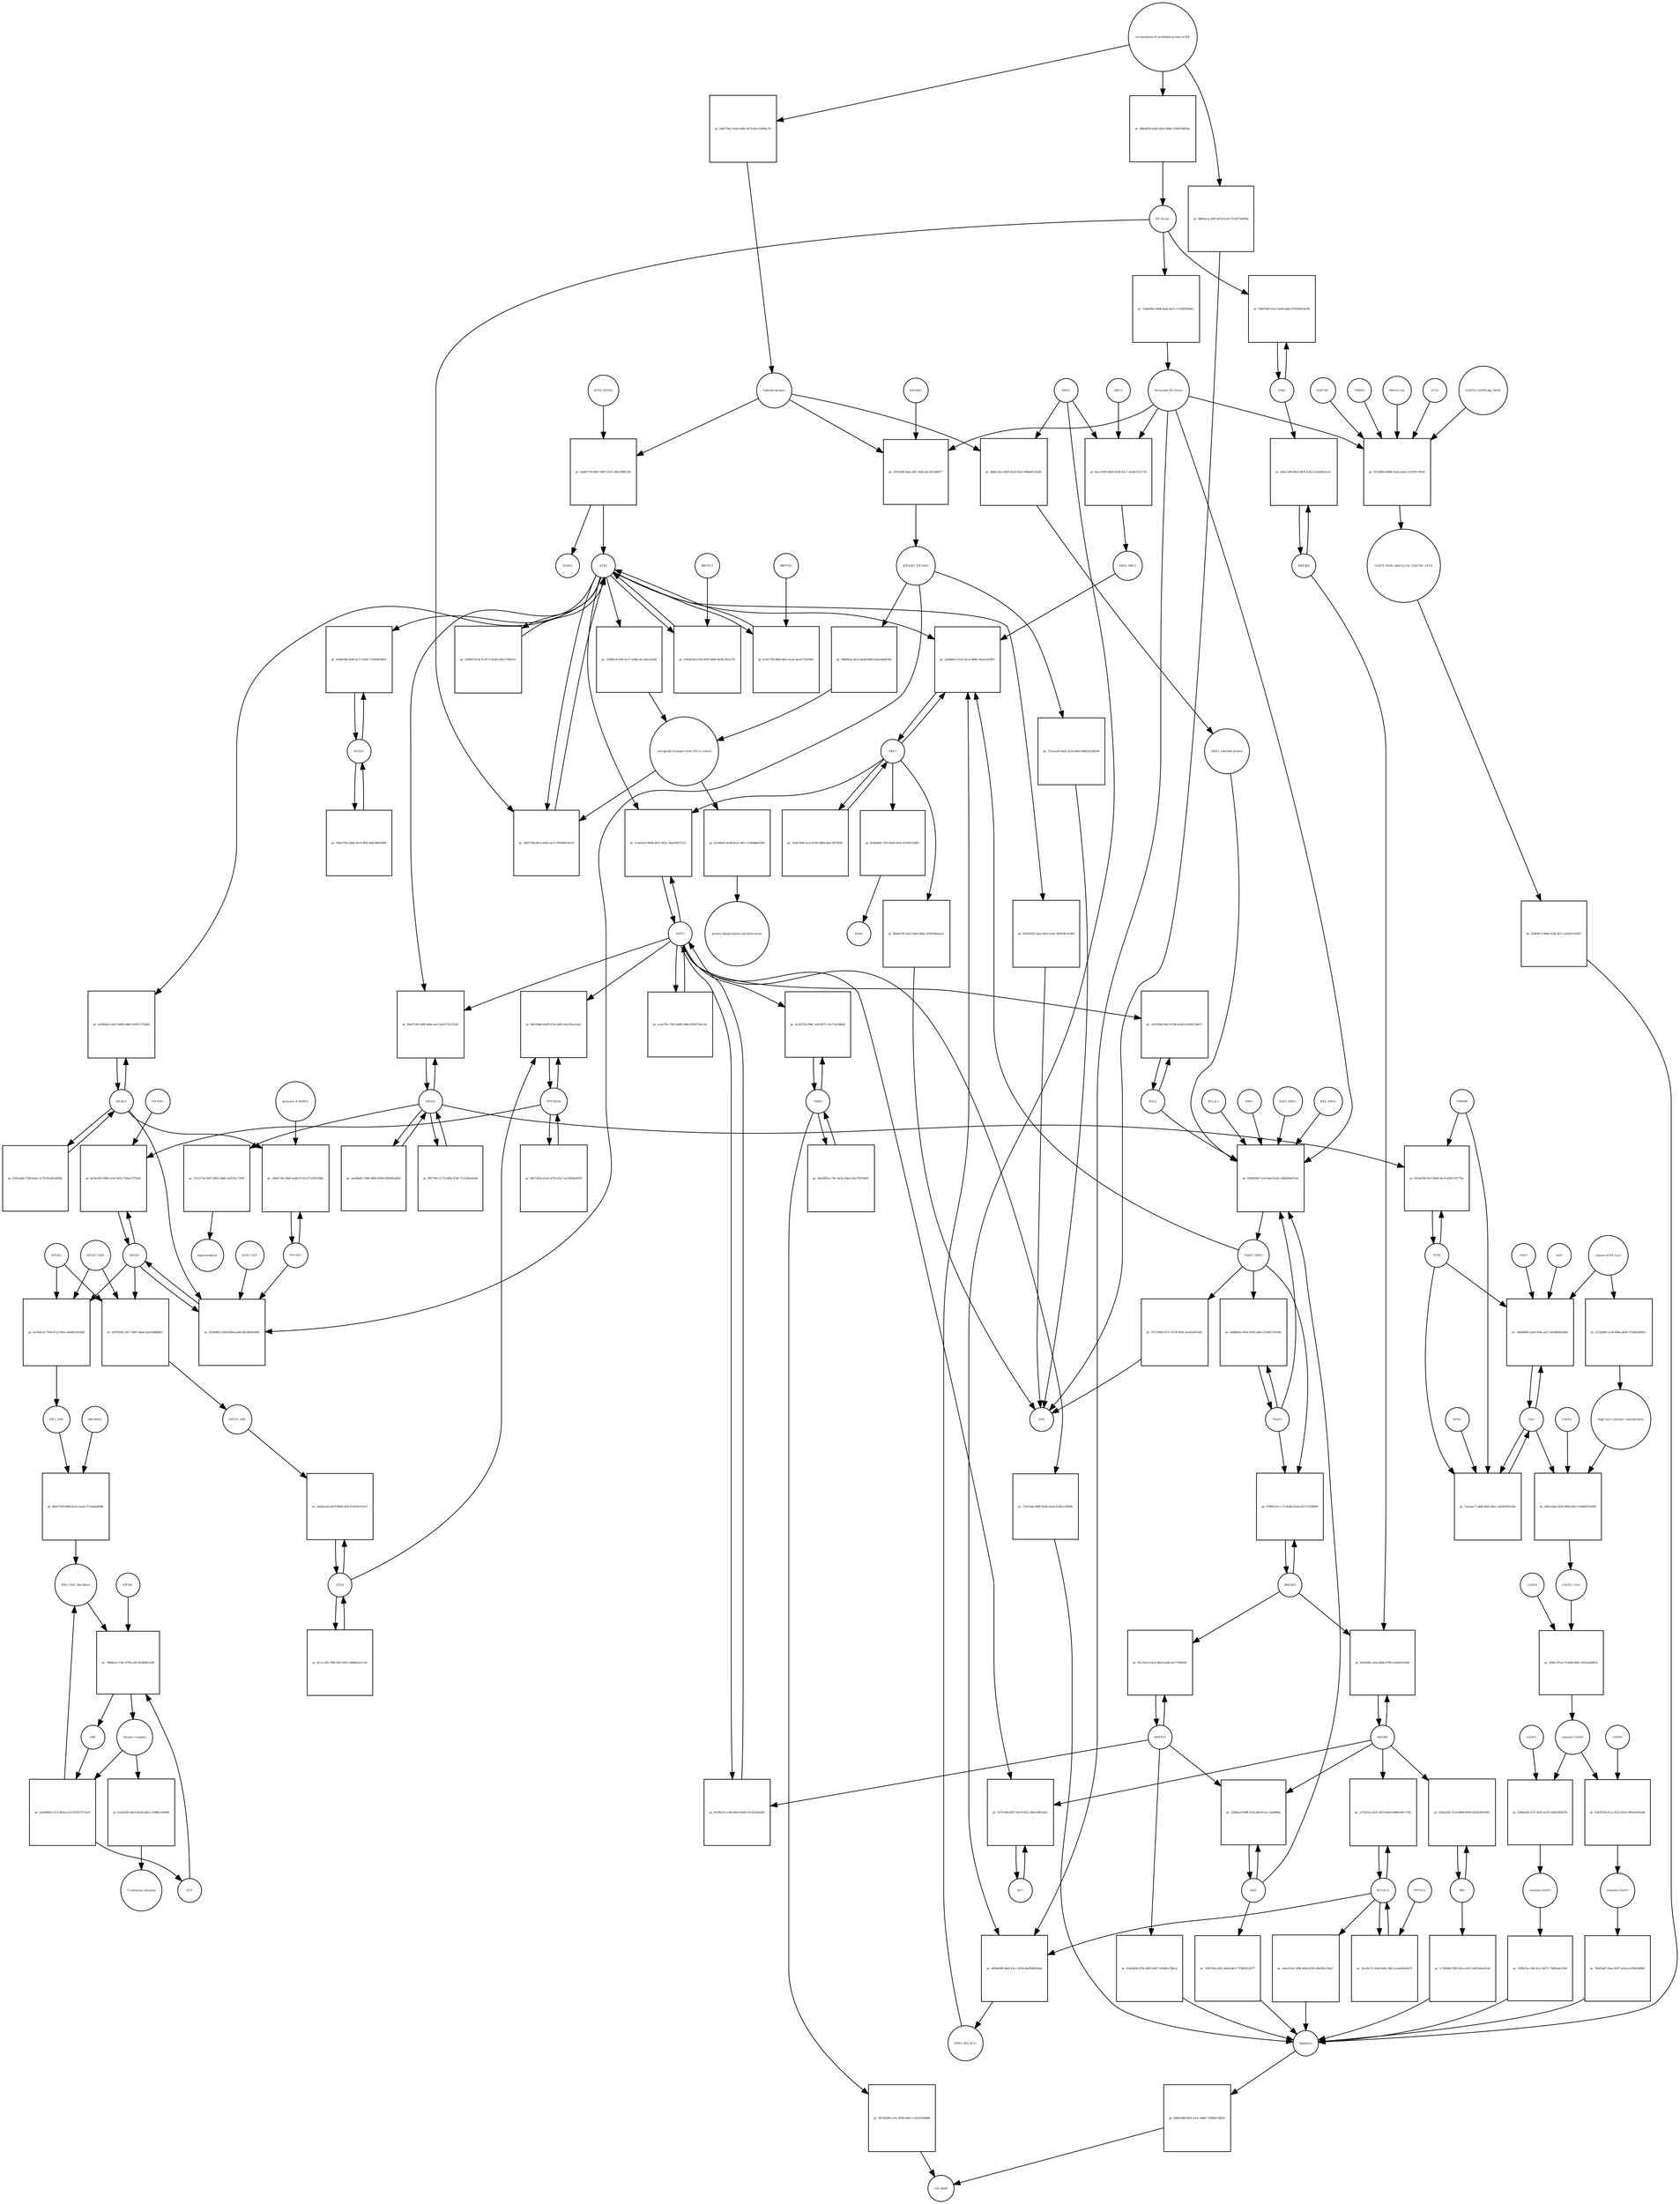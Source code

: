 strict digraph  {
ATF6_HSPA5 [annotation="", bipartite=0, cls=complex, fontsize=4, label=ATF6_HSPA5, shape=circle];
"pr_6a467278-0067-4997-b191-f46a599813f0" [annotation="", bipartite=1, cls=process, fontsize=4, label="pr_6a467278-0067-4997-b191-f46a599813f0", shape=square];
ATF6 [annotation="urn_miriam_hgnc.symbol_ATF6", bipartite=0, cls=macromolecule, fontsize=4, label=ATF6, shape=circle];
HSPA5 [annotation="urn_miriam_hgnc.symbol_HSPA5", bipartite=0, cls=macromolecule, fontsize=4, label=HSPA5, shape=circle];
"Unfolded protein" [annotation="", bipartite=0, cls=macromolecule, fontsize=4, label="Unfolded protein", shape=circle];
ERN1 [annotation="urn_miriam_hgnc.symbol_ERN1", bipartite=0, cls=macromolecule, fontsize=4, label=ERN1, shape=circle];
"pr_8b64c3ba-0028-4258-b652-984b407eb2fb" [annotation="", bipartite=1, cls=process, fontsize=4, label="pr_8b64c3ba-0028-4258-b652-984b407eb2fb", shape=square];
"ERN1_Unfolded protein" [annotation="", bipartite=0, cls=complex, fontsize=4, label="ERN1_Unfolded protein", shape=circle];
EIF2AK3_EIF2AK3 [annotation="", bipartite=0, cls=complex, fontsize=4, label=EIF2AK3_EIF2AK3, shape=circle];
"pr_dfdf0b5a-a814-463b-8806-6adce4bfb78a" [annotation="", bipartite=1, cls=process, fontsize=4, label="pr_dfdf0b5a-a814-463b-8806-6adce4bfb78a", shape=square];
"retrograde transport from ER to cytosol" [annotation="", bipartite=0, cls=phenotype, fontsize=4, label="retrograde transport from ER to cytosol", shape=circle];
"pr_52f8fec9-5f50-4c37-a9db-a9c18aca3a48" [annotation="", bipartite=1, cls=process, fontsize=4, label="pr_52f8fec9-5f50-4c37-a9db-a9c18aca3a48", shape=square];
"pr_41e09ef5-dc88-4e3a-9fb7-313b4b8e0569" [annotation="", bipartite=1, cls=process, fontsize=4, label="pr_41e09ef5-dc88-4e3a-9fb7-313b4b8e0569", shape=square];
"protein ubiquitination and destruction" [annotation="", bipartite=0, cls=phenotype, fontsize=4, label="protein ubiquitination and destruction", shape=circle];
"pr_02984568-7e1d-4ea3-8e0c-40bb50ef67e4" [annotation="", bipartite=1, cls=process, fontsize=4, label="pr_02984568-7e1d-4ea3-8e0c-40bb50ef67e4", shape=square];
TRAF2_ERN1 [annotation="", bipartite=0, cls=complex, fontsize=4, label=TRAF2_ERN1, shape=circle];
BAK1_ERN1 [annotation="", bipartite=0, cls=complex, fontsize=4, label=BAK1_ERN1, shape=circle];
BAX_ERN1 [annotation="", bipartite=0, cls=complex, fontsize=4, label=BAX_ERN1, shape=circle];
BCL2 [annotation="urn_miriam_hgnc.symbol_BCL2", bipartite=0, cls="nucleic acid feature", fontsize=4, label=BCL2, shape=circle];
BCL2L1 [annotation="urn_miriam_hgnc.symbol_BCL2L1", bipartite=0, cls=macromolecule, fontsize=4, label=BCL2L1, shape=circle];
"Persistant ER Stress" [annotation="", bipartite=0, cls=phenotype, fontsize=4, label="Persistant ER Stress", shape=circle];
BAX [annotation="urn_miriam_hgnc.symbol_BAX", bipartite=0, cls=macromolecule, fontsize=4, label=BAX, shape=circle];
BAK1 [annotation="urn_miriam_hgnc.symbol_BAK1", bipartite=0, cls=macromolecule, fontsize=4, label=BAK1, shape=circle];
TRAF2 [annotation="urn_miriam_hgnc.symbol_TRAF2", bipartite=0, cls=macromolecule, fontsize=4, label=TRAF2, shape=circle];
XBP1 [annotation="urn_miriam_hgnc.symbol_XBP1", bipartite=0, cls=macromolecule, fontsize=4, label=XBP1, shape=circle];
"pr_ea66b9c0-215e-4e1e-884d-36afa2d16ff5" [annotation="", bipartite=1, cls=process, fontsize=4, label="pr_ea66b9c0-215e-4e1e-884d-36afa2d16ff5", shape=square];
ERN1_BBC3 [annotation="", bipartite=0, cls=complex, fontsize=4, label=ERN1_BBC3, shape=circle];
ERN1_BCL2L11 [annotation="", bipartite=0, cls=complex, fontsize=4, label=ERN1_BCL2L11, shape=circle];
"pr_354d74d4-a1a1-4120-9db9-bbec3ff76945" [annotation="", bipartite=1, cls=process, fontsize=4, label="pr_354d74d4-a1a1-4120-9db9-bbec3ff76945", shape=square];
"pr_81fdeb04-741f-404d-bf36-352941219ff5" [annotation="", bipartite=1, cls=process, fontsize=4, label="pr_81fdeb04-741f-404d-bf36-352941219ff5", shape=square];
ERAD [annotation="", bipartite=0, cls=phenotype, fontsize=4, label=ERAD, shape=circle];
"pr_8ba0e76f-a2e5-44ae-bb6e-20365d6eae2c" [annotation="", bipartite=1, cls=process, fontsize=4, label="pr_8ba0e76f-a2e5-44ae-bb6e-20365d6eae2c", shape=square];
UPR [annotation="", bipartite=0, cls=phenotype, fontsize=4, label=UPR, shape=circle];
"pr_a08fb002-693e-4505-a9bc-5330b729185b" [annotation="", bipartite=1, cls=process, fontsize=4, label="pr_a08fb002-693e-4505-a9bc-5330b729185b", shape=square];
MAPK8 [annotation="urn_miriam_hgnc.symbol_MAPK8", bipartite=0, cls=macromolecule, fontsize=4, label=MAPK8, shape=circle];
"pr_feb6308c-afab-48bf-b780-b1f4d1810e4b" [annotation="", bipartite=1, cls=process, fontsize=4, label="pr_feb6308c-afab-48bf-b780-b1f4d1810e4b", shape=square];
MAP3K4 [annotation="urn_miriam_hgnc.symbol_MAP3K4", bipartite=0, cls=macromolecule, fontsize=4, label=MAP3K4, shape=circle];
MAP3K5 [annotation="urn_miriam_hgnc.symbol_MAP3K5", bipartite=0, cls=macromolecule, fontsize=4, label=MAP3K5, shape=circle];
MAPK14 [annotation="urn_miriam_hgnc.symbol_MAPK14", bipartite=0, cls=macromolecule, fontsize=4, label=MAPK14, shape=circle];
"pr_f6c21ba5-63c4-4bed-aad4-afe77f94b5fc" [annotation="", bipartite=1, cls=process, fontsize=4, label="pr_f6c21ba5-63c4-4bed-aad4-afe77f94b5fc", shape=square];
"pr_d1daf464-d70e-46f2-b047-16448ce78dc4" [annotation="", bipartite=1, cls=process, fontsize=4, label="pr_d1daf464-d70e-46f2-b047-16448ce78dc4", shape=square];
Apoptosis [annotation="", bipartite=0, cls=phenotype, fontsize=4, label=Apoptosis, shape=circle];
DDIT3 [annotation="urn_miriam_hgnc.symbol_DDIT3", bipartite=0, cls=macromolecule, fontsize=4, label=DDIT3, shape=circle];
"pr_9a76f3e5-ce46-4fed-9ad8-57ecb25e02b0" [annotation="", bipartite=1, cls=process, fontsize=4, label="pr_9a76f3e5-ce46-4fed-9ad8-57ecb25e02b0", shape=square];
"pr_725f16da-986f-4b3b-aba6-653fe2cd908e" [annotation="", bipartite=1, cls=process, fontsize=4, label="pr_725f16da-986f-4b3b-aba6-653fe2cd908e", shape=square];
"pr_c401f38d-0de3-47db-bc6d-e20502158471" [annotation="", bipartite=1, cls=process, fontsize=4, label="pr_c401f38d-0de3-47db-bc6d-e20502158471", shape=square];
"pr_2b9273fd-8b7a-4601-ae73-9f956f47d414" [annotation="", bipartite=1, cls=process, fontsize=4, label="pr_2b9273fd-8b7a-4601-ae73-9f956f47d414", shape=square];
"ER Stress" [annotation="", bipartite=0, cls=phenotype, fontsize=4, label="ER Stress", shape=circle];
"pr_6383831b-e7eb-4597-bfb8-0b38c3b3a575" [annotation="", bipartite=1, cls=process, fontsize=4, label="pr_6383831b-e7eb-4597-bfb8-0b38c3b3a575", shape=square];
MBTPS1 [annotation="urn_miriam_hgnc.symbol_MBTPS1", bipartite=0, cls=macromolecule, fontsize=4, label=MBTPS1, shape=circle];
"pr_0c8e77bf-88fd-46e2-aa3e-4ae417307dd3" [annotation="", bipartite=1, cls=process, fontsize=4, label="pr_0c8e77bf-88fd-46e2-aa3e-4ae417307dd3", shape=square];
MBTPS2 [annotation="urn_miriam_hgnc.symbol_MBTPS2", bipartite=0, cls=macromolecule, fontsize=4, label=MBTPS2, shape=circle];
"pr_1806057d-8c7a-4173-82b0-b29ce79df3c0" [annotation="", bipartite=1, cls=process, fontsize=4, label="pr_1806057d-8c7a-4173-82b0-b29ce79df3c0", shape=square];
"pr_acea7ffa-7f42-4d88-a980-2f95079ecc6c" [annotation="", bipartite=1, cls=process, fontsize=4, label="pr_acea7ffa-7f42-4d88-a980-2f95079ecc6c", shape=square];
"pr_e7a03a33-9ebb-4651-bf2a-7bae94437115" [annotation="", bipartite=1, cls=process, fontsize=4, label="pr_e7a03a33-9ebb-4651-bf2a-7bae94437115", shape=square];
EIF2S1 [annotation="urn_miriam_hgnc.symbol_EIF2S1", bipartite=0, cls=macromolecule, fontsize=4, label=EIF2S1, shape=circle];
"pr_b3436f83-526d-4008-aa8d-9bcf0e063085" [annotation="", bipartite=1, cls=process, fontsize=4, label="pr_b3436f83-526d-4008-aa8d-9bcf0e063085", shape=square];
GCN2_ATP [annotation="", bipartite=0, cls=complex, fontsize=4, label=GCN2_ATP, shape=circle];
EIF2AK2 [annotation="urn_miriam_hgnc.symbol_EIF2AK2", bipartite=0, cls=macromolecule, fontsize=4, label=EIF2AK2, shape=circle];
DNAJC3 [annotation="urn_miriam_hgnc.symbol_DNAJC3", bipartite=0, cls=macromolecule, fontsize=4, label=DNAJC3, shape=circle];
EIF2S2 [annotation="urn_miriam_hgnc.symbol_EIF2S2", bipartite=0, cls=macromolecule, fontsize=4, label=EIF2S2, shape=circle];
"pr_bc836a5d-750d-4722-941e-ab8d610e20b6" [annotation="", bipartite=1, cls=process, fontsize=4, label="pr_bc836a5d-750d-4722-941e-ab8d610e20b6", shape=square];
EIF2S3_GDP [annotation="", bipartite=0, cls=complex, fontsize=4, label=EIF2S3_GDP, shape=circle];
EIF2_GDP [annotation="", bipartite=0, cls=complex, fontsize=4, label=EIF2_GDP, shape=circle];
"EIF2_GDP_Met-tRNA" [annotation="", bipartite=0, cls=complex, fontsize=4, label="EIF2_GDP_Met-tRNA", shape=circle];
"pr_76f6fee5-134c-47fd-a5ff-6b59f4b126ff" [annotation="", bipartite=1, cls=process, fontsize=4, label="pr_76f6fee5-134c-47fd-a5ff-6b59f4b126ff", shape=square];
"Ternary Complex" [annotation="", bipartite=0, cls=complex, fontsize=4, label="Ternary Complex", shape=circle];
"EIF2B*" [annotation="", bipartite=0, cls=complex, fontsize=4, label="EIF2B*", shape=circle];
GTP [annotation="urn_miriam_obo.chebi_CHEBI%3A57600", bipartite=0, cls="simple chemical", fontsize=4, label=GTP, shape=circle];
GDP [annotation="urn_miriam_obo.chebi_CHEBI%3A65180", bipartite=0, cls="simple chemical", fontsize=4, label=GDP, shape=circle];
"pr_ead38b44-c213-4b54-a11f-6105f75753c9" [annotation="", bipartite=1, cls=process, fontsize=4, label="pr_ead38b44-c213-4b54-a11f-6105f75753c9", shape=square];
ATF4 [annotation="urn_miriam_hgnc.symbol_ATF4", bipartite=0, cls=macromolecule, fontsize=4, label=ATF4, shape=circle];
"pr_3aba5cad-a9c9-4608-af24-5cb5361521cf" [annotation="", bipartite=1, cls=process, fontsize=4, label="pr_3aba5cad-a9c9-4608-af24-5cb5361521cf", shape=square];
"EIF2-P_GDP" [annotation="", bipartite=0, cls=complex, fontsize=4, label="EIF2-P_GDP", shape=circle];
"pr_8c11c185-76ff-43f3-9431-40496a35c15b" [annotation="", bipartite=1, cls=process, fontsize=4, label="pr_8c11c185-76ff-43f3-9431-40496a35c15b", shape=square];
PPP1R15A [annotation="urn_miriam_hgnc.symbol_PPP1R15A", bipartite=0, cls=macromolecule, fontsize=4, label=PPP1R15A, shape=circle];
"pr_b6e7b4bf-6ad9-47a4-a682-6ee3f1aecba1" [annotation="", bipartite=1, cls=process, fontsize=4, label="pr_b6e7b4bf-6ad9-47a4-a682-6ee3f1aecba1", shape=square];
"pr_0b574454-a2e0-4374-a2e7-ee12808a9070" [annotation="", bipartite=1, cls=process, fontsize=4, label="pr_0b574454-a2e0-4374-a2e7-ee12808a9070", shape=square];
"pr_61d5a6f2-d4c9-4ea9-a82a-31988ccbe90d" [annotation="", bipartite=1, cls=process, fontsize=4, label="pr_61d5a6f2-d4c9-4ea9-a82a-31988ccbe90d", shape=square];
"Translation initiation" [annotation="", bipartite=0, cls=phenotype, fontsize=4, label="Translation initiation", shape=circle];
"pr_97492c24-cc73-4a48-82ad-d32371038040" [annotation="", bipartite=1, cls=process, fontsize=4, label="pr_97492c24-cc73-4a48-82ad-d32371038040", shape=square];
ERO1A [annotation="urn_miriam_hgnc.symbol_ERO1A", bipartite=0, cls=macromolecule, fontsize=4, label=ERO1A, shape=circle];
"pr_f8a4719d-c809-4d4e-a4c2-de2571b72228" [annotation="", bipartite=1, cls=process, fontsize=4, label="pr_f8a4719d-c809-4d4e-a4c2-de2571b72228", shape=square];
"pr_ff0779f5-1174-449a-954f-713232bc6a9e" [annotation="", bipartite=1, cls=process, fontsize=4, label="pr_ff0779f5-1174-449a-954f-713232bc6a9e", shape=square];
"pr_be54c005-08f9-4cb3-9022-7bdea727fa62" [annotation="", bipartite=1, cls=process, fontsize=4, label="pr_be54c005-08f9-4cb3-9022-7bdea727fa62", shape=square];
EIF2AK1 [annotation="urn_miriam_hgnc.symbol_EIF2AK1", bipartite=0, cls=macromolecule, fontsize=4, label=EIF2AK1, shape=circle];
"pr_229b4acf-bdff-47b3-b8c8-fe1c7ba4804a" [annotation="", bipartite=1, cls=process, fontsize=4, label="pr_229b4acf-bdff-47b3-b8c8-fe1c7ba4804a", shape=square];
"pr_106f1f94-a262-46e8-bbc0-7f2b85612077" [annotation="", bipartite=1, cls=process, fontsize=4, label="pr_106f1f94-a262-46e8-bbc0-7f2b85612077", shape=square];
"Ca2+" [annotation="urn_miriam_obo.chebi_CHEBI%3A29108", bipartite=0, cls="simple chemical", fontsize=4, label="Ca2+", shape=circle];
"pr_24b04990-1b5d-458e-aaf7-04566684208d" [annotation="", bipartite=1, cls=process, fontsize=4, label="pr_24b04990-1b5d-458e-aaf7-04566684208d", shape=square];
"release of ER Ca2+" [annotation="", bipartite=0, cls=phenotype, fontsize=4, label="release of ER Ca2+", shape=circle];
ITPR [annotation="urn_miriam_hgnc.symbol_ITPR1|urn_miriam_hgnc.symbol_ITPR2|urn_miriam_hgnc.symbol_ITPR3", bipartite=0, cls=macromolecule, fontsize=4, label=ITPR, shape=circle];
MAM [annotation="", bipartite=0, cls=phenotype, fontsize=4, label=MAM, shape=circle];
s619 [annotation="", bipartite=0, cls=complex, fontsize=4, label=s619, shape=circle];
"pr_eb4c21d0-8823-483f-b3b5-3e5e09c4ce1c" [annotation="", bipartite=1, cls=process, fontsize=4, label="pr_eb4c21d0-8823-483f-b3b5-3e5e09c4ce1c", shape=square];
CDK5 [annotation="urn_miriam_hgnc.symbol_CDK5", bipartite=0, cls=macromolecule, fontsize=4, label=CDK5, shape=circle];
"pr_f36d7b46-b1e2-4e06-bab5-d7636d01dc88" [annotation="", bipartite=1, cls="uncertain process", fontsize=4, label="pr_f36d7b46-b1e2-4e06-bab5-d7636d01dc88", shape=square];
"pr_6d60c8b8-df02-43ce-9bb0-71dbdd11bb54" [annotation="", bipartite=1, cls=process, fontsize=4, label="pr_6d60c8b8-df02-43ce-9bb0-71dbdd11bb54", shape=square];
"Cell death" [annotation="", bipartite=0, cls=phenotype, fontsize=4, label="Cell death", shape=circle];
"pr_7eeaaac7-a4d6-4b03-80ec-6429a935c69e" [annotation="", bipartite=1, cls=process, fontsize=4, label="pr_7eeaaac7-a4d6-4b03-80ec-6429a935c69e", shape=square];
TMBIM6 [annotation="urn_miriam_hgnc.symbol_TMBIM6", bipartite=0, cls=macromolecule, fontsize=4, label=TMBIM6, shape=circle];
RYR1 [annotation="urn_miriam_hgnc.symbol_RYR1", bipartite=0, cls=macromolecule, fontsize=4, label=RYR1, shape=circle];
EIF2AK3 [annotation="urn_miriam_hgnc.symbol_EIF2AK3", bipartite=0, cls=macromolecule, fontsize=4, label=EIF2AK3, shape=circle];
"pr_2d7a26ff-6afa-4f81-9afd-abc587ad6977" [annotation="", bipartite=1, cls=process, fontsize=4, label="pr_2d7a26ff-6afa-4f81-9afd-abc587ad6977", shape=square];
"pr_1312174e-fe07-4993-94d6-4e831bc73f38" [annotation="", bipartite=1, cls=process, fontsize=4, label="pr_1312174e-fe07-4993-94d6-4e831bc73f38", shape=square];
hyperoxidation [annotation="", bipartite=0, cls=phenotype, fontsize=4, label=hyperoxidation, shape=circle];
"pr_aea08a81-394f-4886-8198-82f6f4fed0b2" [annotation="", bipartite=1, cls=process, fontsize=4, label="pr_aea08a81-394f-4886-8198-82f6f4fed0b2", shape=square];
"pr_15bbe96a-94d4-4abe-ba7e-131d2f0384a2" [annotation="", bipartite=1, cls=process, fontsize=4, label="pr_15bbe96a-94d4-4abe-ba7e-131d2f0384a2", shape=square];
"CASP8_CASP8-ubq_FADD" [annotation="", bipartite=0, cls=complex, fontsize=4, label="CASP8_CASP8-ubq_FADD", shape=circle];
"pr_9225bf6e-8088-42ad-aead-211b39174630" [annotation="", bipartite=1, cls=process, fontsize=4, label="pr_9225bf6e-8088-42ad-aead-211b39174630", shape=square];
"SQSTM1 " [annotation="urn_miriam_hgnc.symbol_SQSTM1", bipartite=0, cls=macromolecule, fontsize=4, label="SQSTM1 ", shape=circle];
CASP8_FADD_MAP1LC3A_SQSTM1_ATG5 [annotation="", bipartite=0, cls=complex, fontsize=4, label=CASP8_FADD_MAP1LC3A_SQSTM1_ATG5, shape=circle];
TRIM13 [annotation="urn_miriam_hgnc.symbol_TRIM13", bipartite=0, cls=macromolecule, fontsize=4, label=TRIM13, shape=circle];
MAP1LC3A [annotation="urn_miriam_hgnc.symbol_MAP1LC3A", bipartite=0, cls=macromolecule, fontsize=4, label=MAP1LC3A, shape=circle];
ATG5 [annotation="urn_miriam_hgnc.symbol_ATG5", bipartite=0, cls=macromolecule, fontsize=4, label=ATG5, shape=circle];
"pr_924f4072-984e-439f-9e7c-a362015595f7" [annotation="", bipartite=1, cls=process, fontsize=4, label="pr_924f4072-984e-439f-9e7c-a362015595f7", shape=square];
"AP-1" [annotation="urn_miriam_hgnc.symbol_FOS|urn_miriam_hgnc.symbol_FOSB|urn_miriam_hgnc.symbol_FOSL1|urn_miriam_hgnc.symbol_FOSL2|urn_miriam_hgnc.symbol_JUN|urn_miriam_hgnc.symbol_JUNB|urn_miriam_hgnc.symbol_JUND", bipartite=0, cls=macromolecule, fontsize=4, label="AP-1", shape=circle];
"pr_167514f9-df57-43c9-9d11-4dee788c5b3c" [annotation="", bipartite=1, cls=process, fontsize=4, label="pr_167514f9-df57-43c9-9d11-4dee788c5b3c", shape=square];
"pr_346b17d6-20d0-4ad0-9118-617a201939b2" [annotation="", bipartite=1, cls=process, fontsize=4, label="pr_346b17d6-20d0-4ad0-9118-617a201939b2", shape=square];
"presence of dsRNA" [annotation="", bipartite=0, cls=phenotype, fontsize=4, label="presence of dsRNA", shape=circle];
"Met-tRNA" [annotation="urn_miriam_hgnc_HGNC%3A34779", bipartite=0, cls="nucleic acid feature", fontsize=4, label="Met-tRNA", shape=circle];
"pr_88ee7639-f8d4-41ee-aead-2712abad458b" [annotation="", bipartite=1, cls=process, fontsize=4, label="pr_88ee7639-f8d4-41ee-aead-2712abad458b", shape=square];
"pr_a9793262-1817-4807-8aa6-bab1688df8a1" [annotation="", bipartite=1, cls=process, fontsize=4, label="pr_a9793262-1817-4807-8aa6-bab1688df8a1", shape=square];
"accumulation of misfolded protein in ER" [annotation="", bipartite=0, cls=phenotype, fontsize=4, label="accumulation of misfolded protein in ER", shape=circle];
"pr_448179d1-434e-448e-9a74-44cc549f4c7b" [annotation="", bipartite=1, cls=process, fontsize=4, label="pr_448179d1-434e-448e-9a74-44cc549f4c7b", shape=square];
"pr_984fd056-ebd2-4926-b866-5590f19d95dc" [annotation="", bipartite=1, cls=process, fontsize=4, label="pr_984fd056-ebd2-4926-b866-5590f19d95dc", shape=square];
"pr_48defaca-26ff-447d-b125-751d375dd99d" [annotation="", bipartite=1, cls=process, fontsize=4, label="pr_48defaca-26ff-447d-b125-751d375dd99d", shape=square];
"pr_37a1ea20-4ab1-421d-bba5-b8b5e2596240" [annotation="", bipartite=1, cls=process, fontsize=4, label="pr_37a1ea20-4ab1-421d-bba5-b8b5e2596240", shape=square];
"pr_97273906-97e7-4734-9d50-2eed5e5f1442" [annotation="", bipartite=1, cls=process, fontsize=4, label="pr_97273906-97e7-4734-9d50-2eed5e5f1442", shape=square];
"pr_b3d39359-32ea-4bcb-aa4c-9b3038c43368" [annotation="", bipartite=1, cls=process, fontsize=4, label="pr_b3d39359-32ea-4bcb-aa4c-9b3038c43368", shape=square];
BCL2L11 [annotation="urn_miriam_hgnc.symbol_BCL2L11", bipartite=0, cls=macromolecule, fontsize=4, label=BCL2L11, shape=circle];
"pr_e7f3532e-d101-4435-beb3-b49bcd4c735b" [annotation="", bipartite=1, cls=process, fontsize=4, label="pr_e7f3532e-d101-4435-beb3-b49bcd4c735b", shape=square];
BID [annotation="urn_miriam_hgnc.symbol_BID", bipartite=0, cls=macromolecule, fontsize=4, label=BID, shape=circle];
"pr_165aa3d5-7a1d-480d-9540-b63d19455f03" [annotation="", bipartite=1, cls=process, fontsize=4, label="pr_165aa3d5-7a1d-480d-9540-b63d19455f03", shape=square];
"pr_e6ea31d0-1d98-4494-b593-d0e0f4c236a7" [annotation="", bipartite=1, cls=process, fontsize=4, label="pr_e6ea31d0-1d98-4494-b593-d0e0f4c236a7", shape=square];
"pr_111f6b90-3583-42ca-8612-e8f1da9c61ed" [annotation="", bipartite=1, cls=process, fontsize=4, label="pr_111f6b90-3583-42ca-8612-e8f1da9c61ed", shape=square];
"pr_e696e088-bbaf-43cc-9204-4bef99d443ab" [annotation="", bipartite=1, cls=process, fontsize=4, label="pr_e696e088-bbaf-43cc-9204-4bef99d443ab", shape=square];
"pr_8ace3593-4650-4549-81c7-ab30e5151736" [annotation="", bipartite=1, cls=process, fontsize=4, label="pr_8ace3593-4650-4549-81c7-ab30e5151736", shape=square];
BBC3 [annotation="urn_miriam_hgnc.symbol_BBC3", bipartite=0, cls=macromolecule, fontsize=4, label=BBC3, shape=circle];
"pr_30c42c52-3e66-4d4c-8fe2-acae843e9e7f" [annotation="", bipartite=1, cls=process, fontsize=4, label="pr_30c42c52-3e66-4d4c-8fe2-acae843e9e7f", shape=square];
PPP2CA [annotation="urn_miriam_hgnc.symbol_PPP2CA", bipartite=0, cls=macromolecule, fontsize=4, label=PPP2CA, shape=circle];
TRIB3 [annotation="urn_miriam_hgnc.symbol_TRIB3", bipartite=0, cls=macromolecule, fontsize=4, label=TRIB3, shape=circle];
"pr_dc2b755a-994c-4cff-8f72-16e718c084a9" [annotation="", bipartite=1, cls=process, fontsize=4, label="pr_dc2b755a-994c-4cff-8f72-16e718c084a9", shape=square];
"pr_84c0d95a-c70c-4e3a-b9e4-19a37bf10d55" [annotation="", bipartite=1, cls=process, fontsize=4, label="pr_84c0d95a-c70c-4e3a-b9e4-19a37bf10d55", shape=square];
"pr_08742d08-a10c-459b-a6d1-cc422295dd88" [annotation="", bipartite=1, cls=process, fontsize=4, label="pr_08742d08-a10c-459b-a6d1-cc422295dd88", shape=square];
"pr_d153bf66-2c44-49be-b658-7330b438991c" [annotation="", bipartite=1, cls=process, fontsize=4, label="pr_d153bf66-2c44-49be-b658-7330b438991c", shape=square];
"high Ca2+ cytosolic concentration" [annotation="", bipartite=0, cls=phenotype, fontsize=4, label="high Ca2+ cytosolic concentration", shape=circle];
"pr_aa1864a9-aa63-4d40-a486-5e6912776a60" [annotation="", bipartite=1, cls=process, fontsize=4, label="pr_aa1864a9-aa63-4d40-a486-5e6912776a60", shape=square];
"pr_6381add4-7590-4eb1-a178-f6c6fcb4f36c" [annotation="", bipartite=1, cls=process, fontsize=4, label="pr_6381add4-7590-4eb1-a178-f6c6fcb4f36c", shape=square];
"pr_f41b4398-ffa5-4948-9ec9-d3f47cf5775e" [annotation="", bipartite=1, cls=process, fontsize=4, label="pr_f41b4398-ffa5-4948-9ec9-d3f47cf5775e", shape=square];
CASP4 [annotation="urn_miriam_hgnc.symbol_CASP4", bipartite=0, cls=macromolecule, fontsize=4, label=CASP4, shape=circle];
"pr_2f48c1f0-ec7f-4f98-94d2-3632e20dff3e" [annotation="", bipartite=1, cls=process, fontsize=4, label="pr_2f48c1f0-ec7f-4f98-94d2-3632e20dff3e", shape=square];
"cleaved~CASP4" [annotation="urn_miriam_hgnc.symbol_CASP4", bipartite=0, cls=macromolecule, fontsize=4, label="cleaved~CASP4", shape=circle];
"CAPN1_Ca2+" [annotation="", bipartite=0, cls=complex, fontsize=4, label="CAPN1_Ca2+", shape=circle];
CASP3 [annotation="urn_miriam_hgnc.symbol_CASP3", bipartite=0, cls=macromolecule, fontsize=4, label=CASP3, shape=circle];
"pr_d38beb20-f57f-4d7b-aa78-55bd7df92f7b" [annotation="", bipartite=1, cls=process, fontsize=4, label="pr_d38beb20-f57f-4d7b-aa78-55bd7df92f7b", shape=square];
"cleaved~CASP3" [annotation="urn_miriam_hgnc.symbol_CASP3", bipartite=0, cls=macromolecule, fontsize=4, label="cleaved~CASP3", shape=circle];
CASP9 [annotation="urn_miriam_hgnc.symbol_CSAP9", bipartite=0, cls=macromolecule, fontsize=4, label=CASP9, shape=circle];
"pr_f2435259-47ca-4332-8163-5f91e4cf01dd" [annotation="", bipartite=1, cls=process, fontsize=4, label="pr_f2435259-47ca-4332-8163-5f91e4cf01dd", shape=square];
"cleaved~CASP9" [annotation="urn_miriam_hgnc.symbol_CASP9", bipartite=0, cls=macromolecule, fontsize=4, label="cleaved~CASP9", shape=circle];
CAPN1 [annotation="urn_miriam_hgnc.symbol_CAPN1", bipartite=0, cls=macromolecule, fontsize=4, label=CAPN1, shape=circle];
"pr_a8b3cab0-3826-4092-b822-01b8d2014d58" [annotation="", bipartite=1, cls=process, fontsize=4, label="pr_a8b3cab0-3826-4092-b822-01b8d2014d58", shape=square];
"pr_1f4fb23e-c9fd-4ccf-8d75-73085a6c6304" [annotation="", bipartite=1, cls=process, fontsize=4, label="pr_1f4fb23e-c9fd-4ccf-8d75-73085a6c6304", shape=square];
"pr_76645dd7-fdae-4947-a9c4-ecf69b3408fd" [annotation="", bipartite=1, cls=process, fontsize=4, label="pr_76645dd7-fdae-4947-a9c4-ecf69b3408fd", shape=square];
HYOU1 [annotation="urn_miriam_hgnc.symbol_HYOU1", bipartite=0, cls=macromolecule, fontsize=4, label=HYOU1, shape=circle];
"pr_e038e5b6-d26f-4c73-9a00-731850038dcf" [annotation="", bipartite=1, cls=process, fontsize=4, label="pr_e038e5b6-d26f-4c73-9a00-731850038dcf", shape=square];
"pr_0fab7700-a068-45cd-8f0a-b56c9b6929f4" [annotation="", bipartite=1, cls=process, fontsize=4, label="pr_0fab7700-a068-45cd-8f0a-b56c9b6929f4", shape=square];
ATF6_HSPA5 -> "pr_6a467278-0067-4997-b191-f46a599813f0"  [annotation="", interaction_type=consumption];
"pr_6a467278-0067-4997-b191-f46a599813f0" -> ATF6  [annotation="", interaction_type=production];
"pr_6a467278-0067-4997-b191-f46a599813f0" -> HSPA5  [annotation="", interaction_type=production];
ATF6 -> "pr_52f8fec9-5f50-4c37-a9db-a9c18aca3a48"  [annotation="", interaction_type=consumption];
ATF6 -> "pr_ea66b9c0-215e-4e1e-884d-36afa2d16ff5"  [annotation="urn_miriam_pubmed_26587781|urn_miriam_pubmed_23430059", interaction_type=catalysis];
ATF6 -> "pr_2b9273fd-8b7a-4601-ae73-9f956f47d414"  [annotation="", interaction_type=consumption];
ATF6 -> "pr_6383831b-e7eb-4597-bfb8-0b38c3b3a575"  [annotation="", interaction_type=consumption];
ATF6 -> "pr_0c8e77bf-88fd-46e2-aa3e-4ae417307dd3"  [annotation="", interaction_type=consumption];
ATF6 -> "pr_1806057d-8c7a-4173-82b0-b29ce79df3c0"  [annotation="", interaction_type=consumption];
ATF6 -> "pr_e7a03a33-9ebb-4651-bf2a-7bae94437115"  [annotation="urn_miriam_pubmed_26587781|urn_miriam_pubmed_17991856|urn_miriam_pubmed_28843399", interaction_type=catalysis];
ATF6 -> "pr_f8a4719d-c809-4d4e-a4c2-de2571b72228"  [annotation="urn_miriam_pubmed_23850759|urn_miriam_pubmed_25387528", interaction_type=catalysis];
ATF6 -> "pr_b3d39359-32ea-4bcb-aa4c-9b3038c43368"  [annotation="", interaction_type=consumption];
ATF6 -> "pr_aa1864a9-aa63-4d40-a486-5e6912776a60"  [annotation="urn_miriam_pubmed_12601012|urn_miriam_pubmed_18360008", interaction_type=catalysis];
ATF6 -> "pr_e038e5b6-d26f-4c73-9a00-731850038dcf"  [annotation=urn_miriam_pubmed_18360008, interaction_type=catalysis];
"Unfolded protein" -> "pr_6a467278-0067-4997-b191-f46a599813f0"  [annotation="urn_miriam_pubmed_19509052|urn_miriam_pubmed_12847084|urn_miriam_pubmed_23850759", interaction_type=catalysis];
"Unfolded protein" -> "pr_8b64c3ba-0028-4258-b652-984b407eb2fb"  [annotation="", interaction_type=consumption];
"Unfolded protein" -> "pr_2d7a26ff-6afa-4f81-9afd-abc587ad6977"  [annotation=urn_miriam_pubmed_17991856, interaction_type=catalysis];
ERN1 -> "pr_8b64c3ba-0028-4258-b652-984b407eb2fb"  [annotation="", interaction_type=consumption];
ERN1 -> "pr_e696e088-bbaf-43cc-9204-4bef99d443ab"  [annotation="", interaction_type=consumption];
ERN1 -> "pr_8ace3593-4650-4549-81c7-ab30e5151736"  [annotation="", interaction_type=consumption];
"pr_8b64c3ba-0028-4258-b652-984b407eb2fb" -> "ERN1_Unfolded protein"  [annotation="", interaction_type=production];
"ERN1_Unfolded protein" -> "pr_02984568-7e1d-4ea3-8e0c-40bb50ef67e4"  [annotation="", interaction_type=consumption];
EIF2AK3_EIF2AK3 -> "pr_dfdf0b5a-a814-463b-8806-6adce4bfb78a"  [annotation="", interaction_type=consumption];
EIF2AK3_EIF2AK3 -> "pr_b3436f83-526d-4008-aa8d-9bcf0e063085"  [annotation="urn_miriam_pubmed_12667446|urn_miriam_pubmed_16246152|urn_miriam_pubmed_12601012|urn_miriam_pubmed_23850759|urn_miriam_pubmed_18360008|urn_miriam_pubmed_26587781", interaction_type=catalysis];
EIF2AK3_EIF2AK3 -> "pr_37a1ea20-4ab1-421d-bba5-b8b5e2596240"  [annotation="", interaction_type=consumption];
"pr_dfdf0b5a-a814-463b-8806-6adce4bfb78a" -> "retrograde transport from ER to cytosol"  [annotation="", interaction_type=production];
"retrograde transport from ER to cytosol" -> "pr_41e09ef5-dc88-4e3a-9fb7-313b4b8e0569"  [annotation="", interaction_type=consumption];
"retrograde transport from ER to cytosol" -> "pr_2b9273fd-8b7a-4601-ae73-9f956f47d414"  [annotation="urn_miriam_pubmed_18360008|urn_miriam_pubmed_17991856|urn_miriam_pubmed_26587781|urn_miriam_pubmed_12847084", interaction_type=inhibition];
"pr_52f8fec9-5f50-4c37-a9db-a9c18aca3a48" -> "retrograde transport from ER to cytosol"  [annotation="", interaction_type=production];
"pr_41e09ef5-dc88-4e3a-9fb7-313b4b8e0569" -> "protein ubiquitination and destruction"  [annotation="", interaction_type=production];
"pr_02984568-7e1d-4ea3-8e0c-40bb50ef67e4" -> TRAF2_ERN1  [annotation="", interaction_type=production];
TRAF2_ERN1 -> "pr_ea66b9c0-215e-4e1e-884d-36afa2d16ff5"  [annotation="urn_miriam_pubmed_26587781|urn_miriam_pubmed_23430059", interaction_type=catalysis];
TRAF2_ERN1 -> "pr_a08fb002-693e-4505-a9bc-5330b729185b"  [annotation=urn_miriam_pubmed_23850759, interaction_type=catalysis];
TRAF2_ERN1 -> "pr_97492c24-cc73-4a48-82ad-d32371038040"  [annotation=urn_miriam_pubmed_23850759, interaction_type=catalysis];
TRAF2_ERN1 -> "pr_97273906-97e7-4734-9d50-2eed5e5f1442"  [annotation="", interaction_type=consumption];
BAK1_ERN1 -> "pr_02984568-7e1d-4ea3-8e0c-40bb50ef67e4"  [annotation="urn_miriam_pubmed_23850759|urn_miriam_pubmed_23430059|urn_miriam_pubmed_26587781", interaction_type=catalysis];
BAX_ERN1 -> "pr_02984568-7e1d-4ea3-8e0c-40bb50ef67e4"  [annotation="urn_miriam_pubmed_23850759|urn_miriam_pubmed_23430059|urn_miriam_pubmed_26587781", interaction_type=catalysis];
BCL2 -> "pr_02984568-7e1d-4ea3-8e0c-40bb50ef67e4"  [annotation="urn_miriam_pubmed_23850759|urn_miriam_pubmed_23430059|urn_miriam_pubmed_26587781", interaction_type=inhibition];
BCL2 -> "pr_c401f38d-0de3-47db-bc6d-e20502158471"  [annotation="", interaction_type=consumption];
BCL2L1 -> "pr_02984568-7e1d-4ea3-8e0c-40bb50ef67e4"  [annotation="urn_miriam_pubmed_23850759|urn_miriam_pubmed_23430059|urn_miriam_pubmed_26587781", interaction_type=inhibition];
"Persistant ER Stress" -> "pr_02984568-7e1d-4ea3-8e0c-40bb50ef67e4"  [annotation="urn_miriam_pubmed_23850759|urn_miriam_pubmed_23430059|urn_miriam_pubmed_26587781", interaction_type=inhibition];
"Persistant ER Stress" -> "pr_2d7a26ff-6afa-4f81-9afd-abc587ad6977"  [annotation=urn_miriam_pubmed_17991856, interaction_type=catalysis];
"Persistant ER Stress" -> "pr_9225bf6e-8088-42ad-aead-211b39174630"  [annotation=urn_miriam_pubmed_17991856, interaction_type=catalysis];
"Persistant ER Stress" -> "pr_e696e088-bbaf-43cc-9204-4bef99d443ab"  [annotation="urn_miriam_pubmed_23850759|urn_miriam_pubmed_23430059|urn_miriam_pubmed_26587781", interaction_type=inhibition];
"Persistant ER Stress" -> "pr_8ace3593-4650-4549-81c7-ab30e5151736"  [annotation="urn_miriam_pubmed_23430059|urn_miriam_pubmed_17991856", interaction_type=inhibition];
BAX -> "pr_02984568-7e1d-4ea3-8e0c-40bb50ef67e4"  [annotation="urn_miriam_pubmed_23850759|urn_miriam_pubmed_23430059|urn_miriam_pubmed_26587781", interaction_type=catalysis];
BAX -> "pr_229b4acf-bdff-47b3-b8c8-fe1c7ba4804a"  [annotation="", interaction_type=consumption];
BAX -> "pr_106f1f94-a262-46e8-bbc0-7f2b85612077"  [annotation="", interaction_type=consumption];
BAK1 -> "pr_02984568-7e1d-4ea3-8e0c-40bb50ef67e4"  [annotation="urn_miriam_pubmed_23850759|urn_miriam_pubmed_23430059|urn_miriam_pubmed_26587781", interaction_type=catalysis];
TRAF2 -> "pr_02984568-7e1d-4ea3-8e0c-40bb50ef67e4"  [annotation="", interaction_type=consumption];
TRAF2 -> "pr_a08fb002-693e-4505-a9bc-5330b729185b"  [annotation="", interaction_type=consumption];
TRAF2 -> "pr_97492c24-cc73-4a48-82ad-d32371038040"  [annotation=urn_miriam_pubmed_23850759, interaction_type=catalysis];
XBP1 -> "pr_ea66b9c0-215e-4e1e-884d-36afa2d16ff5"  [annotation="", interaction_type=consumption];
XBP1 -> "pr_354d74d4-a1a1-4120-9db9-bbec3ff76945"  [annotation="", interaction_type=consumption];
XBP1 -> "pr_81fdeb04-741f-404d-bf36-352941219ff5"  [annotation="", interaction_type=consumption];
XBP1 -> "pr_8ba0e76f-a2e5-44ae-bb6e-20365d6eae2c"  [annotation="", interaction_type=consumption];
XBP1 -> "pr_e7a03a33-9ebb-4651-bf2a-7bae94437115"  [annotation="urn_miriam_pubmed_26587781|urn_miriam_pubmed_17991856|urn_miriam_pubmed_28843399", interaction_type=catalysis];
"pr_ea66b9c0-215e-4e1e-884d-36afa2d16ff5" -> XBP1  [annotation="", interaction_type=production];
ERN1_BBC3 -> "pr_ea66b9c0-215e-4e1e-884d-36afa2d16ff5"  [annotation="urn_miriam_pubmed_26587781|urn_miriam_pubmed_23430059", interaction_type=catalysis];
ERN1_BCL2L11 -> "pr_ea66b9c0-215e-4e1e-884d-36afa2d16ff5"  [annotation="urn_miriam_pubmed_26587781|urn_miriam_pubmed_23430059", interaction_type=catalysis];
"pr_354d74d4-a1a1-4120-9db9-bbec3ff76945" -> XBP1  [annotation="", interaction_type=production];
"pr_81fdeb04-741f-404d-bf36-352941219ff5" -> ERAD  [annotation="", interaction_type=production];
"pr_8ba0e76f-a2e5-44ae-bb6e-20365d6eae2c" -> UPR  [annotation="", interaction_type=production];
"pr_a08fb002-693e-4505-a9bc-5330b729185b" -> TRAF2  [annotation="", interaction_type=production];
MAPK8 -> "pr_feb6308c-afab-48bf-b780-b1f4d1810e4b"  [annotation="", interaction_type=consumption];
MAPK8 -> "pr_229b4acf-bdff-47b3-b8c8-fe1c7ba4804a"  [annotation="urn_miriam_pubmed_18191217|urn_miriam_pubmed_23430059", interaction_type=catalysis];
MAPK8 -> "pr_167514f9-df57-43c9-9d11-4dee788c5b3c"  [annotation="urn_miriam_pubmed_26618107|urn_miriam_pubmed_26587781|urn_miriam_pubmed_23850759", interaction_type=catalysis];
MAPK8 -> "pr_e7f3532e-d101-4435-beb3-b49bcd4c735b"  [annotation="urn_miriam_pubmed_26018731|urn_miriam_pubmed_23850759", interaction_type=catalysis];
MAPK8 -> "pr_165aa3d5-7a1d-480d-9540-b63d19455f03"  [annotation="urn_miriam_pubmed_23430059|urn_miriam_pubmed_11583631", interaction_type=catalysis];
"pr_feb6308c-afab-48bf-b780-b1f4d1810e4b" -> MAPK8  [annotation="", interaction_type=production];
MAP3K4 -> "pr_feb6308c-afab-48bf-b780-b1f4d1810e4b"  [annotation="urn_miriam_pubmed_18191217|urn_miriam_pubmed_23850759|urn_miriam_pubmed_26587781", interaction_type=catalysis];
MAP3K4 -> "pr_eb4c21d0-8823-483f-b3b5-3e5e09c4ce1c"  [annotation="", interaction_type=consumption];
MAP3K5 -> "pr_feb6308c-afab-48bf-b780-b1f4d1810e4b"  [annotation="urn_miriam_pubmed_18191217|urn_miriam_pubmed_23850759|urn_miriam_pubmed_26587781", interaction_type=catalysis];
MAP3K5 -> "pr_f6c21ba5-63c4-4bed-aad4-afe77f94b5fc"  [annotation="urn_miriam_pubmed_23850759|urn_miriam_pubmed_12215209", interaction_type=catalysis];
MAP3K5 -> "pr_97492c24-cc73-4a48-82ad-d32371038040"  [annotation="", interaction_type=consumption];
MAPK14 -> "pr_f6c21ba5-63c4-4bed-aad4-afe77f94b5fc"  [annotation="", interaction_type=consumption];
MAPK14 -> "pr_d1daf464-d70e-46f2-b047-16448ce78dc4"  [annotation="", interaction_type=consumption];
MAPK14 -> "pr_9a76f3e5-ce46-4fed-9ad8-57ecb25e02b0"  [annotation="urn_miriam_pubmed_23850759|urn_miriam_pubmed_23430059|urn_miriam_pubmed_26137585", interaction_type=catalysis];
MAPK14 -> "pr_229b4acf-bdff-47b3-b8c8-fe1c7ba4804a"  [annotation="urn_miriam_pubmed_18191217|urn_miriam_pubmed_23430059", interaction_type=catalysis];
"pr_f6c21ba5-63c4-4bed-aad4-afe77f94b5fc" -> MAPK14  [annotation="", interaction_type=production];
"pr_d1daf464-d70e-46f2-b047-16448ce78dc4" -> Apoptosis  [annotation="", interaction_type=production];
Apoptosis -> "pr_6d60c8b8-df02-43ce-9bb0-71dbdd11bb54"  [annotation="", interaction_type=consumption];
DDIT3 -> "pr_9a76f3e5-ce46-4fed-9ad8-57ecb25e02b0"  [annotation="", interaction_type=consumption];
DDIT3 -> "pr_725f16da-986f-4b3b-aba6-653fe2cd908e"  [annotation="", interaction_type=consumption];
DDIT3 -> "pr_c401f38d-0de3-47db-bc6d-e20502158471"  [annotation="urn_miriam_pubmed_30662442|urn_miriam_pubmed_23850759", interaction_type=inhibition];
DDIT3 -> "pr_acea7ffa-7f42-4d88-a980-2f95079ecc6c"  [annotation="", interaction_type=consumption];
DDIT3 -> "pr_e7a03a33-9ebb-4651-bf2a-7bae94437115"  [annotation="", interaction_type=consumption];
DDIT3 -> "pr_b6e7b4bf-6ad9-47a4-a682-6ee3f1aecba1"  [annotation="urn_miriam_pubmed_23850759|urn_miriam_pubmed_31638256", interaction_type=catalysis];
DDIT3 -> "pr_f8a4719d-c809-4d4e-a4c2-de2571b72228"  [annotation="urn_miriam_pubmed_23850759|urn_miriam_pubmed_25387528", interaction_type=catalysis];
DDIT3 -> "pr_167514f9-df57-43c9-9d11-4dee788c5b3c"  [annotation="urn_miriam_pubmed_26618107|urn_miriam_pubmed_26587781|urn_miriam_pubmed_23850759", interaction_type=catalysis];
DDIT3 -> "pr_dc2b755a-994c-4cff-8f72-16e718c084a9"  [annotation="urn_miriam_pubmed_23430059|urn_miriam_pubmed_18940792", interaction_type=catalysis];
"pr_9a76f3e5-ce46-4fed-9ad8-57ecb25e02b0" -> DDIT3  [annotation="", interaction_type=production];
"pr_725f16da-986f-4b3b-aba6-653fe2cd908e" -> Apoptosis  [annotation="", interaction_type=production];
"pr_c401f38d-0de3-47db-bc6d-e20502158471" -> BCL2  [annotation="", interaction_type=production];
"pr_2b9273fd-8b7a-4601-ae73-9f956f47d414" -> ATF6  [annotation="", interaction_type=production];
"ER Stress" -> "pr_2b9273fd-8b7a-4601-ae73-9f956f47d414"  [annotation="urn_miriam_pubmed_18360008|urn_miriam_pubmed_17991856|urn_miriam_pubmed_26587781|urn_miriam_pubmed_12847084", interaction_type=catalysis];
"ER Stress" -> "pr_f36d7b46-b1e2-4e06-bab5-d7636d01dc88"  [annotation=urn_miriam_pubmed_22388889, interaction_type=catalysis];
"ER Stress" -> "pr_15bbe96a-94d4-4abe-ba7e-131d2f0384a2"  [annotation="", interaction_type=consumption];
"pr_6383831b-e7eb-4597-bfb8-0b38c3b3a575" -> ATF6  [annotation="", interaction_type=production];
MBTPS1 -> "pr_6383831b-e7eb-4597-bfb8-0b38c3b3a575"  [annotation="urn_miriam_pubmed_18360008|urn_miriam_pubmed_17991856|urn_miriam_pubmed_26587781|urn_miriam_pubmed_23850759", interaction_type=catalysis];
"pr_0c8e77bf-88fd-46e2-aa3e-4ae417307dd3" -> ATF6  [annotation="", interaction_type=production];
MBTPS2 -> "pr_0c8e77bf-88fd-46e2-aa3e-4ae417307dd3"  [annotation="urn_miriam_pubmed_23850759|urn_miriam_pubmed_26587781|urn_miriam_pubmed_17991856|urn_miriam_pubmed_18360008", interaction_type=catalysis];
"pr_1806057d-8c7a-4173-82b0-b29ce79df3c0" -> ATF6  [annotation="", interaction_type=production];
"pr_acea7ffa-7f42-4d88-a980-2f95079ecc6c" -> DDIT3  [annotation="", interaction_type=production];
"pr_e7a03a33-9ebb-4651-bf2a-7bae94437115" -> DDIT3  [annotation="", interaction_type=production];
EIF2S1 -> "pr_b3436f83-526d-4008-aa8d-9bcf0e063085"  [annotation="", interaction_type=consumption];
EIF2S1 -> "pr_bc836a5d-750d-4722-941e-ab8d610e20b6"  [annotation="", interaction_type=consumption];
EIF2S1 -> "pr_be54c005-08f9-4cb3-9022-7bdea727fa62"  [annotation="", interaction_type=consumption];
EIF2S1 -> "pr_a9793262-1817-4807-8aa6-bab1688df8a1"  [annotation="", interaction_type=consumption];
"pr_b3436f83-526d-4008-aa8d-9bcf0e063085" -> EIF2S1  [annotation="", interaction_type=production];
GCN2_ATP -> "pr_b3436f83-526d-4008-aa8d-9bcf0e063085"  [annotation="urn_miriam_pubmed_12667446|urn_miriam_pubmed_16246152|urn_miriam_pubmed_12601012|urn_miriam_pubmed_23850759|urn_miriam_pubmed_18360008|urn_miriam_pubmed_26587781", interaction_type=catalysis];
EIF2AK2 -> "pr_b3436f83-526d-4008-aa8d-9bcf0e063085"  [annotation="urn_miriam_pubmed_12667446|urn_miriam_pubmed_16246152|urn_miriam_pubmed_12601012|urn_miriam_pubmed_23850759|urn_miriam_pubmed_18360008|urn_miriam_pubmed_26587781", interaction_type=catalysis];
EIF2AK2 -> "pr_346b17d6-20d0-4ad0-9118-617a201939b2"  [annotation="", interaction_type=consumption];
DNAJC3 -> "pr_b3436f83-526d-4008-aa8d-9bcf0e063085"  [annotation="urn_miriam_pubmed_12667446|urn_miriam_pubmed_16246152|urn_miriam_pubmed_12601012|urn_miriam_pubmed_23850759|urn_miriam_pubmed_18360008|urn_miriam_pubmed_26587781", interaction_type=inhibition];
DNAJC3 -> "pr_346b17d6-20d0-4ad0-9118-617a201939b2"  [annotation="urn_miriam_pubmed_12601012|urn_miriam_pubmed_26587781|urn_miriam_pubmed_23850759", interaction_type=inhibition];
DNAJC3 -> "pr_aa1864a9-aa63-4d40-a486-5e6912776a60"  [annotation="", interaction_type=consumption];
DNAJC3 -> "pr_6381add4-7590-4eb1-a178-f6c6fcb4f36c"  [annotation="", interaction_type=consumption];
EIF2S2 -> "pr_bc836a5d-750d-4722-941e-ab8d610e20b6"  [annotation="", interaction_type=consumption];
EIF2S2 -> "pr_a9793262-1817-4807-8aa6-bab1688df8a1"  [annotation="", interaction_type=consumption];
"pr_bc836a5d-750d-4722-941e-ab8d610e20b6" -> EIF2_GDP  [annotation="", interaction_type=production];
EIF2S3_GDP -> "pr_bc836a5d-750d-4722-941e-ab8d610e20b6"  [annotation="", interaction_type=consumption];
EIF2S3_GDP -> "pr_a9793262-1817-4807-8aa6-bab1688df8a1"  [annotation="", interaction_type=consumption];
EIF2_GDP -> "pr_88ee7639-f8d4-41ee-aead-2712abad458b"  [annotation="", interaction_type=consumption];
"EIF2_GDP_Met-tRNA" -> "pr_76f6fee5-134c-47fd-a5ff-6b59f4b126ff"  [annotation="", interaction_type=consumption];
"pr_76f6fee5-134c-47fd-a5ff-6b59f4b126ff" -> "Ternary Complex"  [annotation="", interaction_type=production];
"pr_76f6fee5-134c-47fd-a5ff-6b59f4b126ff" -> GDP  [annotation="", interaction_type=production];
"Ternary Complex" -> "pr_ead38b44-c213-4b54-a11f-6105f75753c9"  [annotation="", interaction_type=consumption];
"Ternary Complex" -> "pr_61d5a6f2-d4c9-4ea9-a82a-31988ccbe90d"  [annotation="", interaction_type=consumption];
"EIF2B*" -> "pr_76f6fee5-134c-47fd-a5ff-6b59f4b126ff"  [annotation="urn_miriam_pubmed_23850759|urn_miriam_pubmed_16246152", interaction_type=catalysis];
GTP -> "pr_76f6fee5-134c-47fd-a5ff-6b59f4b126ff"  [annotation="", interaction_type=consumption];
GDP -> "pr_ead38b44-c213-4b54-a11f-6105f75753c9"  [annotation="", interaction_type=consumption];
"pr_ead38b44-c213-4b54-a11f-6105f75753c9" -> "EIF2_GDP_Met-tRNA"  [annotation="", interaction_type=production];
"pr_ead38b44-c213-4b54-a11f-6105f75753c9" -> GTP  [annotation="", interaction_type=production];
ATF4 -> "pr_3aba5cad-a9c9-4608-af24-5cb5361521cf"  [annotation="", interaction_type=consumption];
ATF4 -> "pr_8c11c185-76ff-43f3-9431-40496a35c15b"  [annotation="", interaction_type=consumption];
ATF4 -> "pr_b6e7b4bf-6ad9-47a4-a682-6ee3f1aecba1"  [annotation="urn_miriam_pubmed_23850759|urn_miriam_pubmed_31638256", interaction_type=catalysis];
"pr_3aba5cad-a9c9-4608-af24-5cb5361521cf" -> ATF4  [annotation="", interaction_type=production];
"EIF2-P_GDP" -> "pr_3aba5cad-a9c9-4608-af24-5cb5361521cf"  [annotation="urn_miriam_pubmed_15277680|urn_miriam_pubmed_16246152|urn_miriam_pubmed_23850759", interaction_type=catalysis];
"pr_8c11c185-76ff-43f3-9431-40496a35c15b" -> ATF4  [annotation="", interaction_type=production];
PPP1R15A -> "pr_b6e7b4bf-6ad9-47a4-a682-6ee3f1aecba1"  [annotation="", interaction_type=consumption];
PPP1R15A -> "pr_0b574454-a2e0-4374-a2e7-ee12808a9070"  [annotation="", interaction_type=consumption];
PPP1R15A -> "pr_be54c005-08f9-4cb3-9022-7bdea727fa62"  [annotation="urn_miriam_pubmed_23850759|urn_miriam_pubmed_12667446|urn_miriam_pubmed_16246152|urn_miriam_pubmed_12601012", interaction_type=catalysis];
"pr_b6e7b4bf-6ad9-47a4-a682-6ee3f1aecba1" -> PPP1R15A  [annotation="", interaction_type=production];
"pr_0b574454-a2e0-4374-a2e7-ee12808a9070" -> PPP1R15A  [annotation="", interaction_type=production];
"pr_61d5a6f2-d4c9-4ea9-a82a-31988ccbe90d" -> "Translation initiation"  [annotation="", interaction_type=production];
"pr_97492c24-cc73-4a48-82ad-d32371038040" -> MAP3K5  [annotation="", interaction_type=production];
ERO1A -> "pr_f8a4719d-c809-4d4e-a4c2-de2571b72228"  [annotation="", interaction_type=consumption];
ERO1A -> "pr_ff0779f5-1174-449a-954f-713232bc6a9e"  [annotation="", interaction_type=consumption];
ERO1A -> "pr_1312174e-fe07-4993-94d6-4e831bc73f38"  [annotation="", interaction_type=consumption];
ERO1A -> "pr_aea08a81-394f-4886-8198-82f6f4fed0b2"  [annotation="", interaction_type=consumption];
ERO1A -> "pr_f41b4398-ffa5-4948-9ec9-d3f47cf5775e"  [annotation="urn_miriam_pubmed_23850759|urn_miriam_pubmed_23430059", interaction_type=catalysis];
"pr_f8a4719d-c809-4d4e-a4c2-de2571b72228" -> ERO1A  [annotation="", interaction_type=production];
"pr_ff0779f5-1174-449a-954f-713232bc6a9e" -> ERO1A  [annotation="", interaction_type=production];
"pr_be54c005-08f9-4cb3-9022-7bdea727fa62" -> EIF2S1  [annotation="", interaction_type=production];
EIF2AK1 -> "pr_be54c005-08f9-4cb3-9022-7bdea727fa62"  [annotation="urn_miriam_pubmed_23850759|urn_miriam_pubmed_12667446|urn_miriam_pubmed_16246152|urn_miriam_pubmed_12601012", interaction_type=catalysis];
"pr_229b4acf-bdff-47b3-b8c8-fe1c7ba4804a" -> BAX  [annotation="", interaction_type=production];
"pr_106f1f94-a262-46e8-bbc0-7f2b85612077" -> Apoptosis  [annotation="", interaction_type=production];
"Ca2+" -> "pr_24b04990-1b5d-458e-aaf7-04566684208d"  [annotation="", interaction_type=consumption];
"Ca2+" -> "pr_7eeaaac7-a4d6-4b03-80ec-6429a935c69e"  [annotation="", interaction_type=consumption];
"Ca2+" -> "pr_a8b3cab0-3826-4092-b822-01b8d2014d58"  [annotation="", interaction_type=consumption];
"pr_24b04990-1b5d-458e-aaf7-04566684208d" -> "Ca2+"  [annotation="", interaction_type=production];
"release of ER Ca2+" -> "pr_24b04990-1b5d-458e-aaf7-04566684208d"  [annotation=urn_miriam_pubmed_23850759, interaction_type=catalysis];
"release of ER Ca2+" -> "pr_d153bf66-2c44-49be-b658-7330b438991c"  [annotation="", interaction_type=consumption];
ITPR -> "pr_24b04990-1b5d-458e-aaf7-04566684208d"  [annotation=urn_miriam_pubmed_23850759, interaction_type=catalysis];
ITPR -> "pr_7eeaaac7-a4d6-4b03-80ec-6429a935c69e"  [annotation=urn_miriam_pubmed_23850759, interaction_type=catalysis];
ITPR -> "pr_f41b4398-ffa5-4948-9ec9-d3f47cf5775e"  [annotation="", interaction_type=consumption];
MAM -> "pr_24b04990-1b5d-458e-aaf7-04566684208d"  [annotation=urn_miriam_pubmed_23850759, interaction_type=catalysis];
s619 -> "pr_24b04990-1b5d-458e-aaf7-04566684208d"  [annotation=urn_miriam_pubmed_23850759, interaction_type=catalysis];
"pr_eb4c21d0-8823-483f-b3b5-3e5e09c4ce1c" -> MAP3K4  [annotation="", interaction_type=production];
CDK5 -> "pr_eb4c21d0-8823-483f-b3b5-3e5e09c4ce1c"  [annotation=urn_miriam_pubmed_22388889, interaction_type=catalysis];
CDK5 -> "pr_f36d7b46-b1e2-4e06-bab5-d7636d01dc88"  [annotation="", interaction_type=consumption];
"pr_f36d7b46-b1e2-4e06-bab5-d7636d01dc88" -> CDK5  [annotation="", interaction_type=production];
"pr_6d60c8b8-df02-43ce-9bb0-71dbdd11bb54" -> "Cell death"  [annotation="", interaction_type=production];
"pr_7eeaaac7-a4d6-4b03-80ec-6429a935c69e" -> "Ca2+"  [annotation="", interaction_type=production];
TMBIM6 -> "pr_7eeaaac7-a4d6-4b03-80ec-6429a935c69e"  [annotation=urn_miriam_pubmed_23850759, interaction_type=catalysis];
TMBIM6 -> "pr_f41b4398-ffa5-4948-9ec9-d3f47cf5775e"  [annotation="urn_miriam_pubmed_23850759|urn_miriam_pubmed_23430059", interaction_type=catalysis];
RYR1 -> "pr_7eeaaac7-a4d6-4b03-80ec-6429a935c69e"  [annotation=urn_miriam_pubmed_23850759, interaction_type=catalysis];
EIF2AK3 -> "pr_2d7a26ff-6afa-4f81-9afd-abc587ad6977"  [annotation="", interaction_type=consumption];
"pr_2d7a26ff-6afa-4f81-9afd-abc587ad6977" -> EIF2AK3_EIF2AK3  [annotation="", interaction_type=production];
"pr_1312174e-fe07-4993-94d6-4e831bc73f38" -> hyperoxidation  [annotation="", interaction_type=production];
"pr_aea08a81-394f-4886-8198-82f6f4fed0b2" -> ERO1A  [annotation="", interaction_type=production];
"pr_15bbe96a-94d4-4abe-ba7e-131d2f0384a2" -> "Persistant ER Stress"  [annotation="", interaction_type=production];
"CASP8_CASP8-ubq_FADD" -> "pr_9225bf6e-8088-42ad-aead-211b39174630"  [annotation="", interaction_type=consumption];
"pr_9225bf6e-8088-42ad-aead-211b39174630" -> CASP8_FADD_MAP1LC3A_SQSTM1_ATG5  [annotation="", interaction_type=production];
"SQSTM1 " -> "pr_9225bf6e-8088-42ad-aead-211b39174630"  [annotation="", interaction_type=consumption];
CASP8_FADD_MAP1LC3A_SQSTM1_ATG5 -> "pr_924f4072-984e-439f-9e7c-a362015595f7"  [annotation="", interaction_type=consumption];
TRIM13 -> "pr_9225bf6e-8088-42ad-aead-211b39174630"  [annotation=urn_miriam_pubmed_17991856, interaction_type=catalysis];
MAP1LC3A -> "pr_9225bf6e-8088-42ad-aead-211b39174630"  [annotation="", interaction_type=consumption];
ATG5 -> "pr_9225bf6e-8088-42ad-aead-211b39174630"  [annotation="", interaction_type=consumption];
"pr_924f4072-984e-439f-9e7c-a362015595f7" -> Apoptosis  [annotation="", interaction_type=production];
"AP-1" -> "pr_167514f9-df57-43c9-9d11-4dee788c5b3c"  [annotation="", interaction_type=consumption];
"pr_167514f9-df57-43c9-9d11-4dee788c5b3c" -> "AP-1"  [annotation="", interaction_type=production];
"pr_346b17d6-20d0-4ad0-9118-617a201939b2" -> EIF2AK2  [annotation="", interaction_type=production];
"presence of dsRNA" -> "pr_346b17d6-20d0-4ad0-9118-617a201939b2"  [annotation="urn_miriam_pubmed_12601012|urn_miriam_pubmed_26587781|urn_miriam_pubmed_23850759", interaction_type=catalysis];
"Met-tRNA" -> "pr_88ee7639-f8d4-41ee-aead-2712abad458b"  [annotation="", interaction_type=consumption];
"pr_88ee7639-f8d4-41ee-aead-2712abad458b" -> "EIF2_GDP_Met-tRNA"  [annotation="", interaction_type=production];
"pr_a9793262-1817-4807-8aa6-bab1688df8a1" -> "EIF2-P_GDP"  [annotation="", interaction_type=production];
"accumulation of misfolded protein in ER" -> "pr_448179d1-434e-448e-9a74-44cc549f4c7b"  [annotation="", interaction_type=consumption];
"accumulation of misfolded protein in ER" -> "pr_984fd056-ebd2-4926-b866-5590f19d95dc"  [annotation="", interaction_type=consumption];
"accumulation of misfolded protein in ER" -> "pr_48defaca-26ff-447d-b125-751d375dd99d"  [annotation="", interaction_type=consumption];
"pr_448179d1-434e-448e-9a74-44cc549f4c7b" -> "Unfolded protein"  [annotation="", interaction_type=production];
"pr_984fd056-ebd2-4926-b866-5590f19d95dc" -> "ER Stress"  [annotation="", interaction_type=production];
"pr_48defaca-26ff-447d-b125-751d375dd99d" -> UPR  [annotation="", interaction_type=production];
"pr_37a1ea20-4ab1-421d-bba5-b8b5e2596240" -> UPR  [annotation="", interaction_type=production];
"pr_97273906-97e7-4734-9d50-2eed5e5f1442" -> UPR  [annotation="", interaction_type=production];
"pr_b3d39359-32ea-4bcb-aa4c-9b3038c43368" -> UPR  [annotation="", interaction_type=production];
BCL2L11 -> "pr_e7f3532e-d101-4435-beb3-b49bcd4c735b"  [annotation="", interaction_type=consumption];
BCL2L11 -> "pr_e6ea31d0-1d98-4494-b593-d0e0f4c236a7"  [annotation="", interaction_type=consumption];
BCL2L11 -> "pr_e696e088-bbaf-43cc-9204-4bef99d443ab"  [annotation="", interaction_type=consumption];
BCL2L11 -> "pr_30c42c52-3e66-4d4c-8fe2-acae843e9e7f"  [annotation="", interaction_type=consumption];
"pr_e7f3532e-d101-4435-beb3-b49bcd4c735b" -> BCL2L11  [annotation="", interaction_type=production];
BID -> "pr_165aa3d5-7a1d-480d-9540-b63d19455f03"  [annotation="", interaction_type=consumption];
BID -> "pr_111f6b90-3583-42ca-8612-e8f1da9c61ed"  [annotation="", interaction_type=consumption];
"pr_165aa3d5-7a1d-480d-9540-b63d19455f03" -> BID  [annotation="", interaction_type=production];
"pr_e6ea31d0-1d98-4494-b593-d0e0f4c236a7" -> Apoptosis  [annotation="", interaction_type=production];
"pr_111f6b90-3583-42ca-8612-e8f1da9c61ed" -> Apoptosis  [annotation="", interaction_type=production];
"pr_e696e088-bbaf-43cc-9204-4bef99d443ab" -> ERN1_BCL2L11  [annotation="", interaction_type=production];
"pr_8ace3593-4650-4549-81c7-ab30e5151736" -> ERN1_BBC3  [annotation="", interaction_type=production];
BBC3 -> "pr_8ace3593-4650-4549-81c7-ab30e5151736"  [annotation="", interaction_type=consumption];
"pr_30c42c52-3e66-4d4c-8fe2-acae843e9e7f" -> BCL2L11  [annotation="", interaction_type=production];
PPP2CA -> "pr_30c42c52-3e66-4d4c-8fe2-acae843e9e7f"  [annotation="urn_miriam_pubmed_23850759|urn_miriam_pubmed_23430059", interaction_type=catalysis];
TRIB3 -> "pr_dc2b755a-994c-4cff-8f72-16e718c084a9"  [annotation="", interaction_type=consumption];
TRIB3 -> "pr_84c0d95a-c70c-4e3a-b9e4-19a37bf10d55"  [annotation="", interaction_type=consumption];
TRIB3 -> "pr_08742d08-a10c-459b-a6d1-cc422295dd88"  [annotation="", interaction_type=consumption];
"pr_dc2b755a-994c-4cff-8f72-16e718c084a9" -> TRIB3  [annotation="", interaction_type=production];
"pr_84c0d95a-c70c-4e3a-b9e4-19a37bf10d55" -> TRIB3  [annotation="", interaction_type=production];
"pr_08742d08-a10c-459b-a6d1-cc422295dd88" -> "Cell death"  [annotation="", interaction_type=production];
"pr_d153bf66-2c44-49be-b658-7330b438991c" -> "high Ca2+ cytosolic concentration"  [annotation="", interaction_type=production];
"high Ca2+ cytosolic concentration" -> "pr_a8b3cab0-3826-4092-b822-01b8d2014d58"  [annotation=urn_miriam_pubmed_19931333, interaction_type=catalysis];
"pr_aa1864a9-aa63-4d40-a486-5e6912776a60" -> DNAJC3  [annotation="", interaction_type=production];
"pr_6381add4-7590-4eb1-a178-f6c6fcb4f36c" -> DNAJC3  [annotation="", interaction_type=production];
"pr_f41b4398-ffa5-4948-9ec9-d3f47cf5775e" -> ITPR  [annotation="", interaction_type=production];
CASP4 -> "pr_2f48c1f0-ec7f-4f98-94d2-3632e20dff3e"  [annotation="", interaction_type=consumption];
"pr_2f48c1f0-ec7f-4f98-94d2-3632e20dff3e" -> "cleaved~CASP4"  [annotation="", interaction_type=production];
"cleaved~CASP4" -> "pr_d38beb20-f57f-4d7b-aa78-55bd7df92f7b"  [annotation="urn_miriam_pubmed_19931333|urn_miriam_pubmed_26618107", interaction_type=catalysis];
"cleaved~CASP4" -> "pr_f2435259-47ca-4332-8163-5f91e4cf01dd"  [annotation="urn_miriam_pubmed_19931333|urn_miriam_pubmed_26618107", interaction_type=catalysis];
"CAPN1_Ca2+" -> "pr_2f48c1f0-ec7f-4f98-94d2-3632e20dff3e"  [annotation=urn_miriam_pubmed_19931333, interaction_type=catalysis];
CASP3 -> "pr_d38beb20-f57f-4d7b-aa78-55bd7df92f7b"  [annotation="", interaction_type=consumption];
"pr_d38beb20-f57f-4d7b-aa78-55bd7df92f7b" -> "cleaved~CASP3"  [annotation="", interaction_type=production];
"cleaved~CASP3" -> "pr_1f4fb23e-c9fd-4ccf-8d75-73085a6c6304"  [annotation="", interaction_type=consumption];
CASP9 -> "pr_f2435259-47ca-4332-8163-5f91e4cf01dd"  [annotation="", interaction_type=consumption];
"pr_f2435259-47ca-4332-8163-5f91e4cf01dd" -> "cleaved~CASP9"  [annotation="", interaction_type=production];
"cleaved~CASP9" -> "pr_76645dd7-fdae-4947-a9c4-ecf69b3408fd"  [annotation="", interaction_type=consumption];
CAPN1 -> "pr_a8b3cab0-3826-4092-b822-01b8d2014d58"  [annotation="", interaction_type=consumption];
"pr_a8b3cab0-3826-4092-b822-01b8d2014d58" -> "CAPN1_Ca2+"  [annotation="", interaction_type=production];
"pr_1f4fb23e-c9fd-4ccf-8d75-73085a6c6304" -> Apoptosis  [annotation="", interaction_type=production];
"pr_76645dd7-fdae-4947-a9c4-ecf69b3408fd" -> Apoptosis  [annotation="", interaction_type=production];
HYOU1 -> "pr_e038e5b6-d26f-4c73-9a00-731850038dcf"  [annotation="", interaction_type=consumption];
HYOU1 -> "pr_0fab7700-a068-45cd-8f0a-b56c9b6929f4"  [annotation="", interaction_type=consumption];
"pr_e038e5b6-d26f-4c73-9a00-731850038dcf" -> HYOU1  [annotation="", interaction_type=production];
"pr_0fab7700-a068-45cd-8f0a-b56c9b6929f4" -> HYOU1  [annotation="", interaction_type=production];
}

